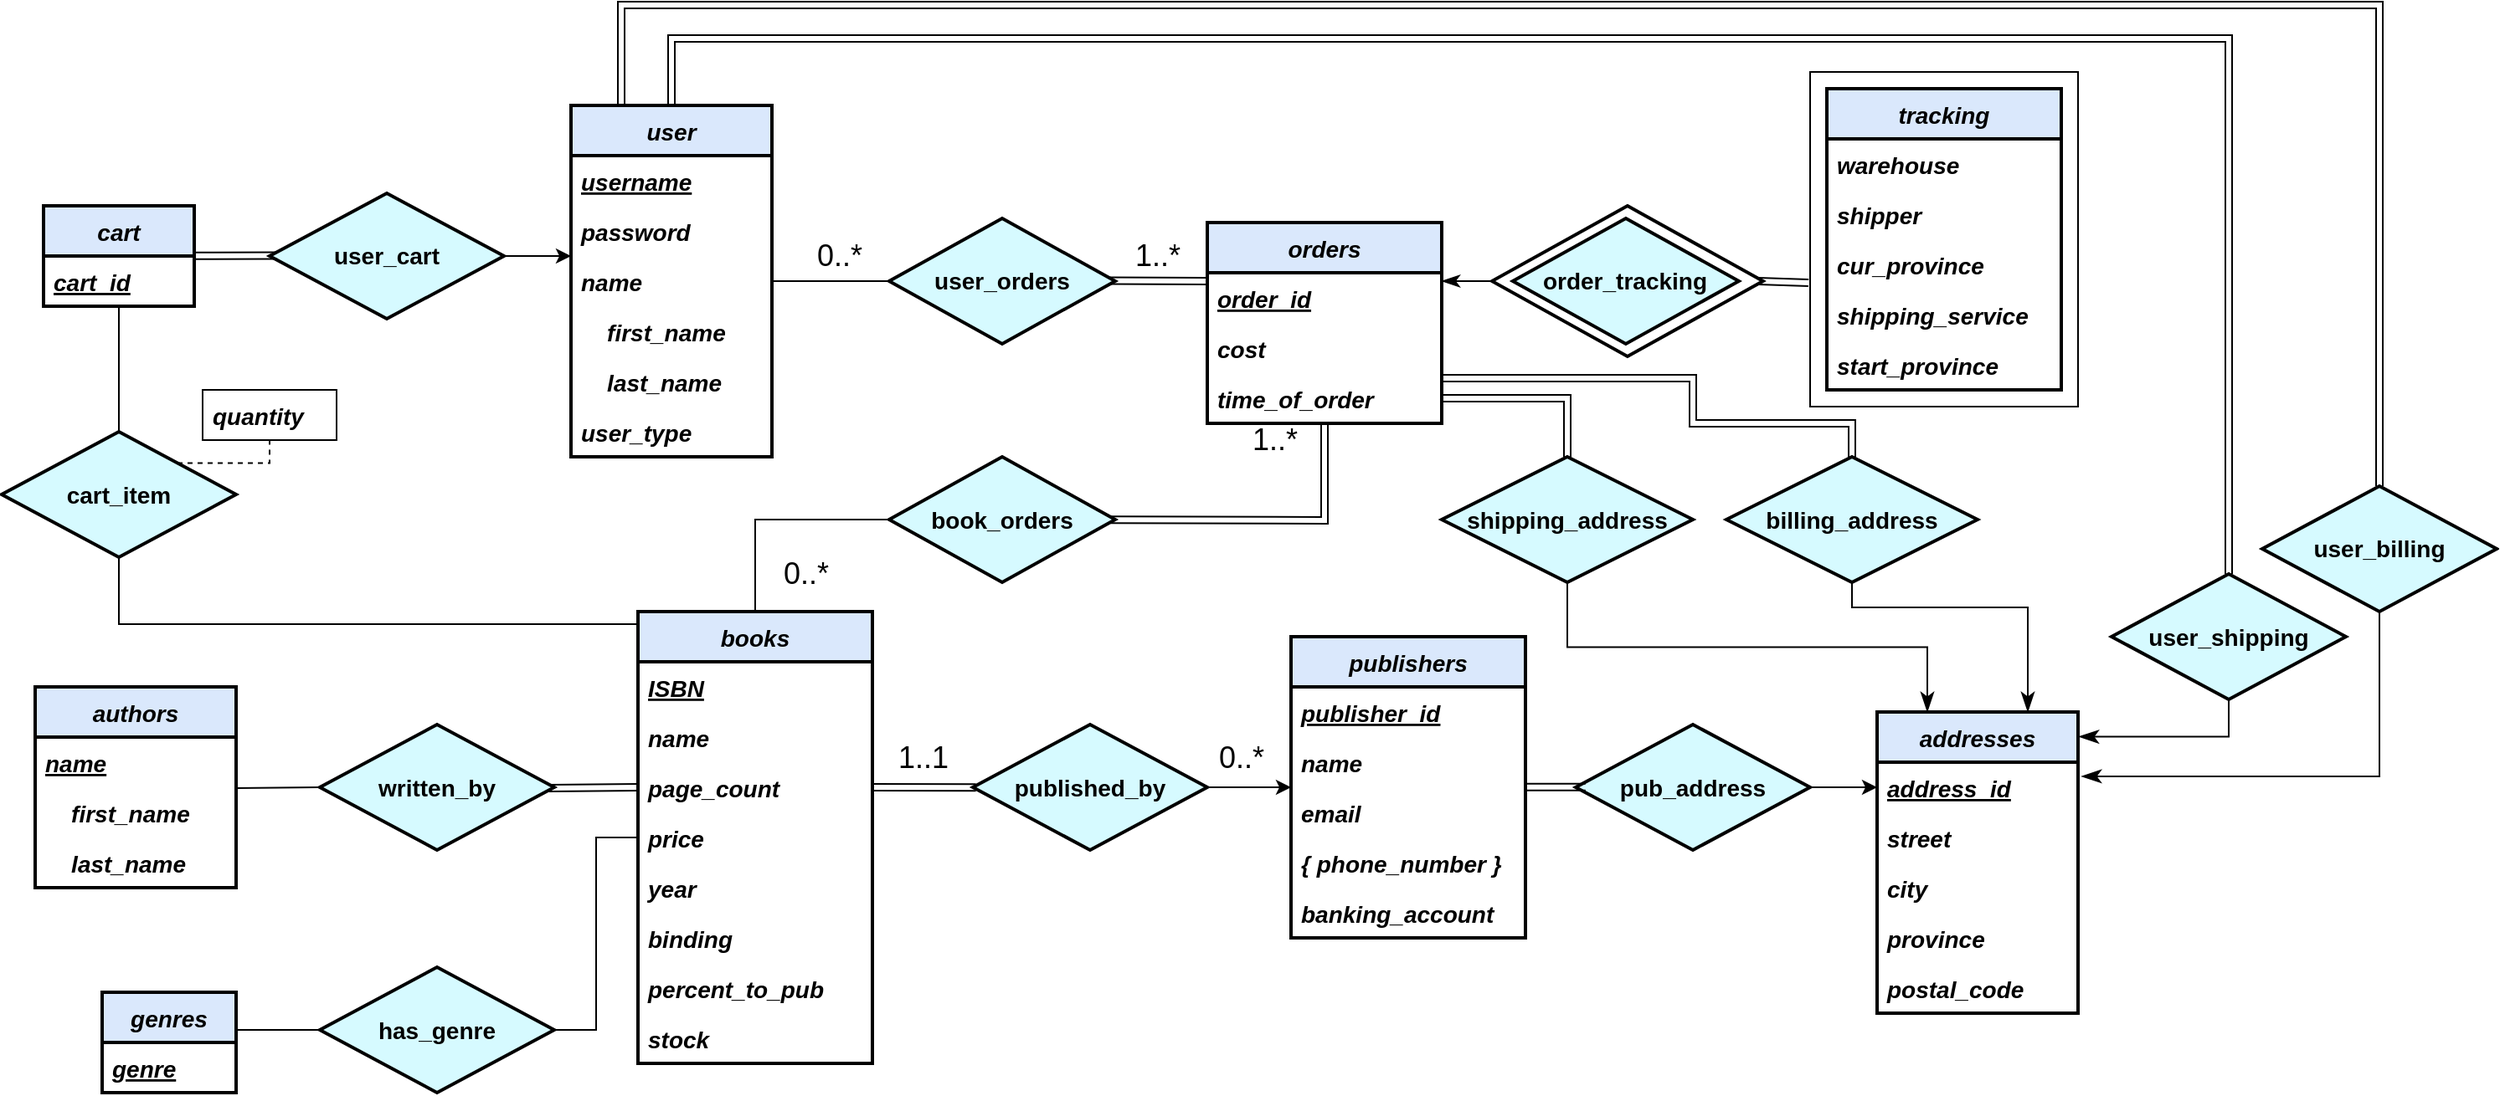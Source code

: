 <mxfile version="16.0.0" type="device"><diagram id="R2lEEEUBdFMjLlhIrx00" name="Page-1"><mxGraphModel dx="2272" dy="865" grid="1" gridSize="10" guides="1" tooltips="1" connect="1" arrows="1" fold="1" page="1" pageScale="1" pageWidth="850" pageHeight="1100" math="0" shadow="0" extFonts="Permanent Marker^https://fonts.googleapis.com/css?family=Permanent+Marker"><root><mxCell id="0"/><mxCell id="1" parent="0"/><mxCell id="wzAO1R8QqL1cjnEgyW0V-42" value="books" style="swimlane;fontStyle=3;childLayout=stackLayout;horizontal=1;startSize=30;horizontalStack=0;resizeParent=1;resizeParentMax=0;resizeLast=0;collapsible=1;marginBottom=0;fillColor=#dae8fc;strokeColor=#000000;strokeWidth=2;fontSize=14;" parent="1" vertex="1"><mxGeometry x="-340" y="422.5" width="140" height="270" as="geometry"/></mxCell><mxCell id="wzAO1R8QqL1cjnEgyW0V-43" value="ISBN" style="text;strokeColor=none;fillColor=none;align=left;verticalAlign=middle;spacingLeft=4;spacingRight=4;overflow=hidden;points=[[0,0.5],[1,0.5]];portConstraint=eastwest;rotatable=0;fontStyle=7;fontSize=14;" parent="wzAO1R8QqL1cjnEgyW0V-42" vertex="1"><mxGeometry y="30" width="140" height="30" as="geometry"/></mxCell><mxCell id="wzAO1R8QqL1cjnEgyW0V-44" value="name" style="text;strokeColor=none;fillColor=none;align=left;verticalAlign=middle;spacingLeft=4;spacingRight=4;overflow=hidden;points=[[0,0.5],[1,0.5]];portConstraint=eastwest;rotatable=0;fontStyle=3;fontSize=14;" parent="wzAO1R8QqL1cjnEgyW0V-42" vertex="1"><mxGeometry y="60" width="140" height="30" as="geometry"/></mxCell><mxCell id="wzAO1R8QqL1cjnEgyW0V-60" value="page_count" style="text;strokeColor=none;fillColor=none;align=left;verticalAlign=middle;spacingLeft=4;spacingRight=4;overflow=hidden;points=[[0,0.5],[1,0.5]];portConstraint=eastwest;rotatable=0;fontStyle=3;fontSize=14;" parent="wzAO1R8QqL1cjnEgyW0V-42" vertex="1"><mxGeometry y="90" width="140" height="30" as="geometry"/></mxCell><mxCell id="wzAO1R8QqL1cjnEgyW0V-61" value="price" style="text;strokeColor=none;fillColor=none;align=left;verticalAlign=middle;spacingLeft=4;spacingRight=4;overflow=hidden;points=[[0,0.5],[1,0.5]];portConstraint=eastwest;rotatable=0;fontStyle=3;fontSize=14;" parent="wzAO1R8QqL1cjnEgyW0V-42" vertex="1"><mxGeometry y="120" width="140" height="30" as="geometry"/></mxCell><mxCell id="CXw2gl9kjAzae5VzvJRJ-27" value="year" style="text;strokeColor=none;fillColor=none;align=left;verticalAlign=middle;spacingLeft=4;spacingRight=4;overflow=hidden;points=[[0,0.5],[1,0.5]];portConstraint=eastwest;rotatable=0;fontStyle=3;fontSize=14;" parent="wzAO1R8QqL1cjnEgyW0V-42" vertex="1"><mxGeometry y="150" width="140" height="30" as="geometry"/></mxCell><mxCell id="wzAO1R8QqL1cjnEgyW0V-59" value="binding" style="text;strokeColor=none;fillColor=none;align=left;verticalAlign=middle;spacingLeft=4;spacingRight=4;overflow=hidden;points=[[0,0.5],[1,0.5]];portConstraint=eastwest;rotatable=0;fontStyle=3;fontSize=14;" parent="wzAO1R8QqL1cjnEgyW0V-42" vertex="1"><mxGeometry y="180" width="140" height="30" as="geometry"/></mxCell><mxCell id="wzAO1R8QqL1cjnEgyW0V-69" value="percent_to_pub" style="text;strokeColor=none;fillColor=none;align=left;verticalAlign=middle;spacingLeft=4;spacingRight=4;overflow=hidden;points=[[0,0.5],[1,0.5]];portConstraint=eastwest;rotatable=0;fontStyle=3;fontSize=14;" parent="wzAO1R8QqL1cjnEgyW0V-42" vertex="1"><mxGeometry y="210" width="140" height="30" as="geometry"/></mxCell><mxCell id="w3FNg9dvTYxA5HlJcQ5U-1" value="stock" style="text;strokeColor=none;fillColor=none;align=left;verticalAlign=middle;spacingLeft=4;spacingRight=4;overflow=hidden;points=[[0,0.5],[1,0.5]];portConstraint=eastwest;rotatable=0;fontStyle=3;fontSize=14;" parent="wzAO1R8QqL1cjnEgyW0V-42" vertex="1"><mxGeometry y="240" width="140" height="30" as="geometry"/></mxCell><mxCell id="wzAO1R8QqL1cjnEgyW0V-45" value="orders" style="swimlane;fontStyle=3;childLayout=stackLayout;horizontal=1;startSize=30;horizontalStack=0;resizeParent=1;resizeParentMax=0;resizeLast=0;collapsible=1;marginBottom=0;fillColor=#dae8fc;strokeColor=#000000;strokeWidth=2;fontSize=14;" parent="1" vertex="1"><mxGeometry y="190" width="140" height="120" as="geometry"/></mxCell><mxCell id="wzAO1R8QqL1cjnEgyW0V-46" value="order_id" style="text;strokeColor=none;fillColor=none;align=left;verticalAlign=middle;spacingLeft=4;spacingRight=4;overflow=hidden;points=[[0,0.5],[1,0.5]];portConstraint=eastwest;rotatable=0;fontStyle=7;fontSize=14;" parent="wzAO1R8QqL1cjnEgyW0V-45" vertex="1"><mxGeometry y="30" width="140" height="30" as="geometry"/></mxCell><mxCell id="wzAO1R8QqL1cjnEgyW0V-121" value="cost" style="text;strokeColor=none;fillColor=none;align=left;verticalAlign=middle;spacingLeft=4;spacingRight=4;overflow=hidden;points=[[0,0.5],[1,0.5]];portConstraint=eastwest;rotatable=0;fontStyle=3;fontSize=14;" parent="wzAO1R8QqL1cjnEgyW0V-45" vertex="1"><mxGeometry y="60" width="140" height="30" as="geometry"/></mxCell><mxCell id="wzAO1R8QqL1cjnEgyW0V-66" value="time_of_order" style="text;strokeColor=none;fillColor=none;align=left;verticalAlign=middle;spacingLeft=4;spacingRight=4;overflow=hidden;points=[[0,0.5],[1,0.5]];portConstraint=eastwest;rotatable=0;fontStyle=3;fontSize=14;" parent="wzAO1R8QqL1cjnEgyW0V-45" vertex="1"><mxGeometry y="90" width="140" height="30" as="geometry"/></mxCell><mxCell id="wzAO1R8QqL1cjnEgyW0V-53" value="publishers" style="swimlane;fontStyle=3;childLayout=stackLayout;horizontal=1;startSize=30;horizontalStack=0;resizeParent=1;resizeParentMax=0;resizeLast=0;collapsible=1;marginBottom=0;fillColor=#dae8fc;strokeColor=#000000;strokeWidth=2;fontSize=14;" parent="1" vertex="1"><mxGeometry x="50" y="437.5" width="140" height="180" as="geometry"/></mxCell><mxCell id="wzAO1R8QqL1cjnEgyW0V-54" value="publisher_id" style="text;strokeColor=none;fillColor=none;align=left;verticalAlign=middle;spacingLeft=4;spacingRight=4;overflow=hidden;points=[[0,0.5],[1,0.5]];portConstraint=eastwest;rotatable=0;fontStyle=7;fontSize=14;" parent="wzAO1R8QqL1cjnEgyW0V-53" vertex="1"><mxGeometry y="30" width="140" height="30" as="geometry"/></mxCell><mxCell id="wzAO1R8QqL1cjnEgyW0V-55" value="name" style="text;strokeColor=none;fillColor=none;align=left;verticalAlign=middle;spacingLeft=4;spacingRight=4;overflow=hidden;points=[[0,0.5],[1,0.5]];portConstraint=eastwest;rotatable=0;fontStyle=3;fontSize=14;" parent="wzAO1R8QqL1cjnEgyW0V-53" vertex="1"><mxGeometry y="60" width="140" height="30" as="geometry"/></mxCell><mxCell id="wzAO1R8QqL1cjnEgyW0V-56" value="email" style="text;strokeColor=none;fillColor=none;align=left;verticalAlign=middle;spacingLeft=4;spacingRight=4;overflow=hidden;points=[[0,0.5],[1,0.5]];portConstraint=eastwest;rotatable=0;fontStyle=3;fontSize=14;" parent="wzAO1R8QqL1cjnEgyW0V-53" vertex="1"><mxGeometry y="90" width="140" height="30" as="geometry"/></mxCell><mxCell id="wzAO1R8QqL1cjnEgyW0V-57" value="{ phone_number }" style="text;strokeColor=none;fillColor=none;align=left;verticalAlign=middle;spacingLeft=4;spacingRight=4;overflow=hidden;points=[[0,0.5],[1,0.5]];portConstraint=eastwest;rotatable=0;fontStyle=3;fontSize=14;" parent="wzAO1R8QqL1cjnEgyW0V-53" vertex="1"><mxGeometry y="120" width="140" height="30" as="geometry"/></mxCell><mxCell id="wzAO1R8QqL1cjnEgyW0V-68" value="banking_account" style="text;strokeColor=none;fillColor=none;align=left;verticalAlign=middle;spacingLeft=4;spacingRight=4;overflow=hidden;points=[[0,0.5],[1,0.5]];portConstraint=eastwest;rotatable=0;fontStyle=3;fontSize=14;" parent="wzAO1R8QqL1cjnEgyW0V-53" vertex="1"><mxGeometry y="150" width="140" height="30" as="geometry"/></mxCell><mxCell id="wzAO1R8QqL1cjnEgyW0V-97" style="edgeStyle=orthogonalEdgeStyle;rounded=0;orthogonalLoop=1;jettySize=auto;html=1;exitX=1;exitY=0.5;exitDx=0;exitDy=0;entryX=0;entryY=0.5;entryDx=0;entryDy=0;endArrow=classic;endFill=1;" parent="1" source="wzAO1R8QqL1cjnEgyW0V-92" target="wzAO1R8QqL1cjnEgyW0V-53" edge="1"><mxGeometry relative="1" as="geometry"/></mxCell><mxCell id="wzAO1R8QqL1cjnEgyW0V-92" value="&lt;b&gt;published_by&lt;/b&gt;" style="shape=rhombus;perimeter=rhombusPerimeter;whiteSpace=wrap;html=1;align=center;fontSize=14;strokeColor=#000000;strokeWidth=2;fillColor=#D6FAFF;" parent="1" vertex="1"><mxGeometry x="-140" y="490" width="140" height="75" as="geometry"/></mxCell><mxCell id="wzAO1R8QqL1cjnEgyW0V-98" value="" style="shape=link;html=1;rounded=0;fontSize=14;endArrow=none;endFill=0;exitX=1;exitY=0.5;exitDx=0;exitDy=0;entryX=0.013;entryY=0.502;entryDx=0;entryDy=0;entryPerimeter=0;" parent="1" target="wzAO1R8QqL1cjnEgyW0V-92" edge="1"><mxGeometry relative="1" as="geometry"><mxPoint x="-200" y="527.5" as="sourcePoint"/><mxPoint x="-40" y="459.19" as="targetPoint"/></mxGeometry></mxCell><mxCell id="wzAO1R8QqL1cjnEgyW0V-99" value="" style="resizable=0;html=1;align=right;verticalAlign=bottom;fontSize=14;strokeColor=#000000;strokeWidth=2;fillColor=#D6FAFF;" parent="wzAO1R8QqL1cjnEgyW0V-98" connectable="0" vertex="1"><mxGeometry x="1" relative="1" as="geometry"/></mxCell><mxCell id="wzAO1R8QqL1cjnEgyW0V-100" value="&lt;font style=&quot;font-size: 18px&quot;&gt;0..*&lt;/font&gt;" style="text;html=1;resizable=0;autosize=1;align=center;verticalAlign=middle;points=[];fillColor=none;strokeColor=none;rounded=0;fontSize=14;" parent="1" vertex="1"><mxGeometry y="500" width="40" height="20" as="geometry"/></mxCell><mxCell id="wzAO1R8QqL1cjnEgyW0V-101" value="&lt;font style=&quot;font-size: 18px&quot;&gt;1..1&lt;/font&gt;" style="text;html=1;resizable=0;autosize=1;align=center;verticalAlign=middle;points=[];fillColor=none;strokeColor=none;rounded=0;fontSize=14;" parent="1" vertex="1"><mxGeometry x="-195" y="500" width="50" height="20" as="geometry"/></mxCell><mxCell id="wzAO1R8QqL1cjnEgyW0V-102" value="&lt;b&gt;book_orders&lt;/b&gt;" style="shape=rhombus;perimeter=rhombusPerimeter;whiteSpace=wrap;html=1;align=center;fontSize=14;strokeColor=#000000;strokeWidth=2;fillColor=#D6FAFF;" parent="1" vertex="1"><mxGeometry x="-190" y="330" width="135" height="75" as="geometry"/></mxCell><mxCell id="wzAO1R8QqL1cjnEgyW0V-104" value="&lt;b&gt;user_orders&lt;/b&gt;" style="shape=rhombus;perimeter=rhombusPerimeter;whiteSpace=wrap;html=1;align=center;fontSize=14;strokeColor=#000000;strokeWidth=2;fillColor=#D6FAFF;" parent="1" vertex="1"><mxGeometry x="-190" y="187.5" width="135" height="75" as="geometry"/></mxCell><mxCell id="wzAO1R8QqL1cjnEgyW0V-108" style="edgeStyle=orthogonalEdgeStyle;rounded=0;orthogonalLoop=1;jettySize=auto;html=1;exitX=0.5;exitY=0;exitDx=0;exitDy=0;entryX=0;entryY=0.5;entryDx=0;entryDy=0;endArrow=none;endFill=0;" parent="1" source="wzAO1R8QqL1cjnEgyW0V-42" target="wzAO1R8QqL1cjnEgyW0V-102" edge="1"><mxGeometry relative="1" as="geometry"><mxPoint x="10" y="577.5" as="sourcePoint"/><mxPoint x="55" y="577.5" as="targetPoint"/></mxGeometry></mxCell><mxCell id="wzAO1R8QqL1cjnEgyW0V-109" value="" style="shape=link;html=1;rounded=0;fontSize=14;endArrow=none;endFill=0;entryX=0.5;entryY=1;entryDx=0;entryDy=0;exitX=0.98;exitY=0.502;exitDx=0;exitDy=0;exitPerimeter=0;" parent="1" source="wzAO1R8QqL1cjnEgyW0V-102" target="wzAO1R8QqL1cjnEgyW0V-45" edge="1"><mxGeometry relative="1" as="geometry"><mxPoint x="-190" y="577.5" as="sourcePoint"/><mxPoint x="140" y="310" as="targetPoint"/><Array as="points"><mxPoint x="70" y="368"/></Array></mxGeometry></mxCell><mxCell id="wzAO1R8QqL1cjnEgyW0V-110" value="" style="resizable=0;html=1;align=right;verticalAlign=bottom;fontSize=14;strokeColor=#000000;strokeWidth=2;fillColor=#D6FAFF;" parent="wzAO1R8QqL1cjnEgyW0V-109" connectable="0" vertex="1"><mxGeometry x="1" relative="1" as="geometry"/></mxCell><mxCell id="wzAO1R8QqL1cjnEgyW0V-111" value="&lt;font style=&quot;font-size: 18px&quot;&gt;0..*&lt;/font&gt;" style="text;html=1;resizable=0;autosize=1;align=center;verticalAlign=middle;points=[];fillColor=none;strokeColor=none;rounded=0;fontSize=14;" parent="1" vertex="1"><mxGeometry x="-260" y="390" width="40" height="20" as="geometry"/></mxCell><mxCell id="wzAO1R8QqL1cjnEgyW0V-112" value="&lt;font style=&quot;font-size: 18px&quot;&gt;1..*&lt;/font&gt;" style="text;html=1;resizable=0;autosize=1;align=center;verticalAlign=middle;points=[];fillColor=none;strokeColor=none;rounded=0;fontSize=14;" parent="1" vertex="1"><mxGeometry x="20" y="310" width="40" height="20" as="geometry"/></mxCell><mxCell id="wzAO1R8QqL1cjnEgyW0V-113" value="" style="shape=link;html=1;rounded=0;fontSize=14;endArrow=none;endFill=0;entryX=0;entryY=0.5;entryDx=0;entryDy=0;exitX=0.975;exitY=0.497;exitDx=0;exitDy=0;exitPerimeter=0;" parent="1" source="wzAO1R8QqL1cjnEgyW0V-104" edge="1"><mxGeometry relative="1" as="geometry"><mxPoint x="-47.7" y="377.65" as="sourcePoint"/><mxPoint y="225.0" as="targetPoint"/><Array as="points"/></mxGeometry></mxCell><mxCell id="wzAO1R8QqL1cjnEgyW0V-114" value="" style="resizable=0;html=1;align=right;verticalAlign=bottom;fontSize=14;strokeColor=#000000;strokeWidth=2;fillColor=#D6FAFF;" parent="wzAO1R8QqL1cjnEgyW0V-113" connectable="0" vertex="1"><mxGeometry x="1" relative="1" as="geometry"/></mxCell><mxCell id="wzAO1R8QqL1cjnEgyW0V-115" style="edgeStyle=orthogonalEdgeStyle;rounded=0;orthogonalLoop=1;jettySize=auto;html=1;exitX=1;exitY=0.5;exitDx=0;exitDy=0;endArrow=none;endFill=0;entryX=0;entryY=0.5;entryDx=0;entryDy=0;" parent="1" source="wzAO1R8QqL1cjnEgyW0V-88" target="wzAO1R8QqL1cjnEgyW0V-104" edge="1"><mxGeometry relative="1" as="geometry"><mxPoint x="-300" y="224.71" as="sourcePoint"/><mxPoint x="-220" y="224.71" as="targetPoint"/><Array as="points"/></mxGeometry></mxCell><mxCell id="wzAO1R8QqL1cjnEgyW0V-73" value="user" style="swimlane;fontStyle=3;childLayout=stackLayout;horizontal=1;startSize=30;horizontalStack=0;resizeParent=1;resizeParentMax=0;resizeLast=0;collapsible=1;marginBottom=0;fillColor=#dae8fc;strokeColor=#000000;strokeWidth=2;fontSize=14;" parent="1" vertex="1"><mxGeometry x="-380" y="120" width="120" height="210" as="geometry"/></mxCell><mxCell id="wzAO1R8QqL1cjnEgyW0V-74" value="username" style="text;strokeColor=none;fillColor=none;align=left;verticalAlign=middle;spacingLeft=4;spacingRight=4;overflow=hidden;points=[[0,0.5],[1,0.5]];portConstraint=eastwest;rotatable=0;fontStyle=7;fontSize=14;" parent="wzAO1R8QqL1cjnEgyW0V-73" vertex="1"><mxGeometry y="30" width="120" height="30" as="geometry"/></mxCell><mxCell id="wzAO1R8QqL1cjnEgyW0V-75" value="password" style="text;strokeColor=none;fillColor=none;align=left;verticalAlign=middle;spacingLeft=4;spacingRight=4;overflow=hidden;points=[[0,0.5],[1,0.5]];portConstraint=eastwest;rotatable=0;fontStyle=3;fontSize=14;" parent="wzAO1R8QqL1cjnEgyW0V-73" vertex="1"><mxGeometry y="60" width="120" height="30" as="geometry"/></mxCell><mxCell id="wzAO1R8QqL1cjnEgyW0V-88" value="name" style="text;strokeColor=none;fillColor=none;align=left;verticalAlign=middle;spacingLeft=4;spacingRight=4;overflow=hidden;points=[[0,0.5],[1,0.5]];portConstraint=eastwest;rotatable=0;fontStyle=3;fontSize=14;" parent="wzAO1R8QqL1cjnEgyW0V-73" vertex="1"><mxGeometry y="90" width="120" height="30" as="geometry"/></mxCell><mxCell id="CXw2gl9kjAzae5VzvJRJ-16" value="    first_name" style="text;strokeColor=none;fillColor=none;align=left;verticalAlign=middle;spacingLeft=4;spacingRight=4;overflow=hidden;points=[[0,0.5],[1,0.5]];portConstraint=eastwest;rotatable=0;fontStyle=3;fontSize=14;" parent="wzAO1R8QqL1cjnEgyW0V-73" vertex="1"><mxGeometry y="120" width="120" height="30" as="geometry"/></mxCell><mxCell id="CXw2gl9kjAzae5VzvJRJ-17" value="    last_name" style="text;strokeColor=none;fillColor=none;align=left;verticalAlign=middle;spacingLeft=4;spacingRight=4;overflow=hidden;points=[[0,0.5],[1,0.5]];portConstraint=eastwest;rotatable=0;fontStyle=3;fontSize=14;" parent="wzAO1R8QqL1cjnEgyW0V-73" vertex="1"><mxGeometry y="150" width="120" height="30" as="geometry"/></mxCell><mxCell id="wzAO1R8QqL1cjnEgyW0V-76" value="user_type" style="text;strokeColor=none;fillColor=none;align=left;verticalAlign=middle;spacingLeft=4;spacingRight=4;overflow=hidden;points=[[0,0.5],[1,0.5]];portConstraint=eastwest;rotatable=0;fontStyle=3;fontSize=14;" parent="wzAO1R8QqL1cjnEgyW0V-73" vertex="1"><mxGeometry y="180" width="120" height="30" as="geometry"/></mxCell><mxCell id="wzAO1R8QqL1cjnEgyW0V-116" value="&lt;font style=&quot;font-size: 18px&quot;&gt;0..*&lt;/font&gt;" style="text;html=1;resizable=0;autosize=1;align=center;verticalAlign=middle;points=[];fillColor=none;strokeColor=none;rounded=0;fontSize=14;" parent="1" vertex="1"><mxGeometry x="-240" y="200" width="40" height="20" as="geometry"/></mxCell><mxCell id="wzAO1R8QqL1cjnEgyW0V-117" value="&lt;font style=&quot;font-size: 18px&quot;&gt;1..*&lt;/font&gt;" style="text;html=1;resizable=0;autosize=1;align=center;verticalAlign=middle;points=[];fillColor=none;strokeColor=none;rounded=0;fontSize=14;" parent="1" vertex="1"><mxGeometry x="-50" y="200" width="40" height="20" as="geometry"/></mxCell><mxCell id="wzAO1R8QqL1cjnEgyW0V-124" style="edgeStyle=none;rounded=0;orthogonalLoop=1;jettySize=auto;html=1;fontSize=14;endArrow=classicThin;endFill=1;entryX=1;entryY=0.5;entryDx=0;entryDy=0;endSize=8;exitX=0;exitY=0.5;exitDx=0;exitDy=0;" parent="1" source="wzAO1R8QqL1cjnEgyW0V-127" edge="1"><mxGeometry relative="1" as="geometry"><mxPoint x="190" y="225" as="sourcePoint"/><mxPoint x="140" y="225.0" as="targetPoint"/><Array as="points"/></mxGeometry></mxCell><mxCell id="wzAO1R8QqL1cjnEgyW0V-128" value="" style="group" parent="1" vertex="1" connectable="0"><mxGeometry x="170" y="180.03" width="161.88" height="89.93" as="geometry"/></mxCell><mxCell id="wzAO1R8QqL1cjnEgyW0V-127" value="" style="shape=rhombus;perimeter=rhombusPerimeter;whiteSpace=wrap;html=1;align=center;fontSize=14;strokeColor=#000000;strokeWidth=2;fillColor=none;" parent="wzAO1R8QqL1cjnEgyW0V-128" vertex="1"><mxGeometry width="161.88" height="89.93" as="geometry"/></mxCell><mxCell id="wzAO1R8QqL1cjnEgyW0V-126" value="&lt;b&gt;order_tracking&lt;/b&gt;" style="shape=rhombus;perimeter=rhombusPerimeter;whiteSpace=wrap;html=1;align=center;fontSize=14;strokeColor=#000000;strokeWidth=2;fillColor=#D6FAFF;" parent="wzAO1R8QqL1cjnEgyW0V-128" vertex="1"><mxGeometry x="12.44" y="7.43" width="135" height="75" as="geometry"/></mxCell><mxCell id="wzAO1R8QqL1cjnEgyW0V-129" value="" style="shape=link;html=1;rounded=0;fontSize=14;endArrow=none;endFill=0;exitX=-0.006;exitY=0.63;exitDx=0;exitDy=0;exitPerimeter=0;entryX=0.983;entryY=0.5;entryDx=0;entryDy=0;entryPerimeter=0;" parent="1" source="wzAO1R8QqL1cjnEgyW0V-122" target="wzAO1R8QqL1cjnEgyW0V-127" edge="1"><mxGeometry relative="1" as="geometry"><mxPoint x="170.42" y="310.0" as="sourcePoint"/><mxPoint x="360.0" y="224.965" as="targetPoint"/><Array as="points"/></mxGeometry></mxCell><mxCell id="wzAO1R8QqL1cjnEgyW0V-130" value="" style="resizable=0;html=1;align=right;verticalAlign=bottom;fontSize=14;strokeColor=#000000;strokeWidth=2;fillColor=#D6FAFF;" parent="wzAO1R8QqL1cjnEgyW0V-129" connectable="0" vertex="1"><mxGeometry x="1" relative="1" as="geometry"/></mxCell><mxCell id="CXw2gl9kjAzae5VzvJRJ-1" value="&lt;b&gt;written_by&lt;/b&gt;" style="shape=rhombus;perimeter=rhombusPerimeter;whiteSpace=wrap;html=1;align=center;fontSize=14;strokeColor=#000000;strokeWidth=2;fillColor=#D6FAFF;" parent="1" vertex="1"><mxGeometry x="-530" y="490" width="140" height="75" as="geometry"/></mxCell><mxCell id="CXw2gl9kjAzae5VzvJRJ-2" value="authors" style="swimlane;fontStyle=3;childLayout=stackLayout;horizontal=1;startSize=30;horizontalStack=0;resizeParent=1;resizeParentMax=0;resizeLast=0;collapsible=1;marginBottom=0;fillColor=#dae8fc;strokeColor=#000000;strokeWidth=2;fontSize=14;" parent="1" vertex="1"><mxGeometry x="-700" y="467.5" width="120" height="120" as="geometry"/></mxCell><mxCell id="CXw2gl9kjAzae5VzvJRJ-3" value="name" style="text;strokeColor=none;fillColor=none;align=left;verticalAlign=middle;spacingLeft=4;spacingRight=4;overflow=hidden;points=[[0,0.5],[1,0.5]];portConstraint=eastwest;rotatable=0;fontStyle=7;fontSize=14;" parent="CXw2gl9kjAzae5VzvJRJ-2" vertex="1"><mxGeometry y="30" width="120" height="30" as="geometry"/></mxCell><mxCell id="CXw2gl9kjAzae5VzvJRJ-4" value="    first_name" style="text;strokeColor=none;fillColor=none;align=left;verticalAlign=middle;spacingLeft=4;spacingRight=4;overflow=hidden;points=[[0,0.5],[1,0.5]];portConstraint=eastwest;rotatable=0;fontStyle=3;fontSize=14;" parent="CXw2gl9kjAzae5VzvJRJ-2" vertex="1"><mxGeometry y="60" width="120" height="30" as="geometry"/></mxCell><mxCell id="CXw2gl9kjAzae5VzvJRJ-5" value="    last_name" style="text;strokeColor=none;fillColor=none;align=left;verticalAlign=middle;spacingLeft=4;spacingRight=4;overflow=hidden;points=[[0,0.5],[1,0.5]];portConstraint=eastwest;rotatable=0;fontStyle=3;fontSize=14;" parent="CXw2gl9kjAzae5VzvJRJ-2" vertex="1"><mxGeometry y="90" width="120" height="30" as="geometry"/></mxCell><mxCell id="CXw2gl9kjAzae5VzvJRJ-12" value="" style="shape=link;html=1;rounded=0;fontSize=14;endArrow=none;endFill=0;entryX=0;entryY=0.5;entryDx=0;entryDy=0;exitX=0.977;exitY=0.506;exitDx=0;exitDy=0;exitPerimeter=0;" parent="1" source="CXw2gl9kjAzae5VzvJRJ-1" edge="1"><mxGeometry relative="1" as="geometry"><mxPoint x="-190" y="537.5" as="sourcePoint"/><mxPoint x="-340" y="527.5" as="targetPoint"/></mxGeometry></mxCell><mxCell id="CXw2gl9kjAzae5VzvJRJ-13" value="" style="resizable=0;html=1;align=right;verticalAlign=bottom;fontSize=14;strokeColor=#000000;strokeWidth=2;fillColor=#D6FAFF;" parent="CXw2gl9kjAzae5VzvJRJ-12" connectable="0" vertex="1"><mxGeometry x="1" relative="1" as="geometry"/></mxCell><mxCell id="CXw2gl9kjAzae5VzvJRJ-14" style="edgeStyle=orthogonalEdgeStyle;rounded=0;orthogonalLoop=1;jettySize=auto;html=1;endArrow=none;endFill=0;entryX=0;entryY=0.5;entryDx=0;entryDy=0;" parent="1" target="CXw2gl9kjAzae5VzvJRJ-1" edge="1"><mxGeometry relative="1" as="geometry"><mxPoint x="-580" y="528" as="sourcePoint"/><mxPoint x="-500" y="513" as="targetPoint"/><Array as="points"><mxPoint x="-580" y="528"/></Array></mxGeometry></mxCell><mxCell id="CXw2gl9kjAzae5VzvJRJ-26" style="edgeStyle=orthogonalEdgeStyle;rounded=0;orthogonalLoop=1;jettySize=auto;html=1;exitX=1;exitY=0.5;exitDx=0;exitDy=0;endArrow=none;endFill=0;" parent="1" source="CXw2gl9kjAzae5VzvJRJ-19" target="wzAO1R8QqL1cjnEgyW0V-42" edge="1"><mxGeometry relative="1" as="geometry"/></mxCell><mxCell id="CXw2gl9kjAzae5VzvJRJ-19" value="&lt;b&gt;has_genre&lt;/b&gt;" style="shape=rhombus;perimeter=rhombusPerimeter;whiteSpace=wrap;html=1;align=center;fontSize=14;strokeColor=#000000;strokeWidth=2;fillColor=#D6FAFF;" parent="1" vertex="1"><mxGeometry x="-530" y="635" width="140" height="75" as="geometry"/></mxCell><mxCell id="CXw2gl9kjAzae5VzvJRJ-20" value="genres" style="swimlane;fontStyle=3;childLayout=stackLayout;horizontal=1;startSize=30;horizontalStack=0;resizeParent=1;resizeParentMax=0;resizeLast=0;collapsible=1;marginBottom=0;fillColor=#dae8fc;strokeColor=#000000;strokeWidth=2;fontSize=14;" parent="1" vertex="1"><mxGeometry x="-660" y="650" width="80" height="60" as="geometry"/></mxCell><mxCell id="CXw2gl9kjAzae5VzvJRJ-21" value="genre" style="text;strokeColor=none;fillColor=none;align=left;verticalAlign=middle;spacingLeft=4;spacingRight=4;overflow=hidden;points=[[0,0.5],[1,0.5]];portConstraint=eastwest;rotatable=0;fontStyle=7;fontSize=14;" parent="CXw2gl9kjAzae5VzvJRJ-20" vertex="1"><mxGeometry y="30" width="80" height="30" as="geometry"/></mxCell><mxCell id="CXw2gl9kjAzae5VzvJRJ-24" style="edgeStyle=orthogonalEdgeStyle;rounded=0;orthogonalLoop=1;jettySize=auto;html=1;endArrow=none;endFill=0;entryX=0;entryY=0.5;entryDx=0;entryDy=0;exitX=1.004;exitY=0.417;exitDx=0;exitDy=0;exitPerimeter=0;" parent="1" source="CXw2gl9kjAzae5VzvJRJ-20" target="CXw2gl9kjAzae5VzvJRJ-19" edge="1"><mxGeometry relative="1" as="geometry"><mxPoint x="-570" y="538" as="sourcePoint"/><mxPoint x="-520" y="537.5" as="targetPoint"/><Array as="points"><mxPoint x="-579" y="673"/></Array></mxGeometry></mxCell><mxCell id="CXw2gl9kjAzae5VzvJRJ-28" value="addresses" style="swimlane;fontStyle=3;childLayout=stackLayout;horizontal=1;startSize=30;horizontalStack=0;resizeParent=1;resizeParentMax=0;resizeLast=0;collapsible=1;marginBottom=0;fillColor=#dae8fc;strokeColor=#000000;strokeWidth=2;fontSize=14;" parent="1" vertex="1"><mxGeometry x="400" y="482.5" width="120" height="180" as="geometry"/></mxCell><mxCell id="CXw2gl9kjAzae5VzvJRJ-29" value="address_id" style="text;strokeColor=none;fillColor=none;align=left;verticalAlign=middle;spacingLeft=4;spacingRight=4;overflow=hidden;points=[[0,0.5],[1,0.5]];portConstraint=eastwest;rotatable=0;fontStyle=7;fontSize=14;" parent="CXw2gl9kjAzae5VzvJRJ-28" vertex="1"><mxGeometry y="30" width="120" height="30" as="geometry"/></mxCell><mxCell id="CXw2gl9kjAzae5VzvJRJ-30" value="street" style="text;strokeColor=none;fillColor=none;align=left;verticalAlign=middle;spacingLeft=4;spacingRight=4;overflow=hidden;points=[[0,0.5],[1,0.5]];portConstraint=eastwest;rotatable=0;fontStyle=3;fontSize=14;" parent="CXw2gl9kjAzae5VzvJRJ-28" vertex="1"><mxGeometry y="60" width="120" height="30" as="geometry"/></mxCell><mxCell id="CXw2gl9kjAzae5VzvJRJ-31" value="city" style="text;strokeColor=none;fillColor=none;align=left;verticalAlign=middle;spacingLeft=4;spacingRight=4;overflow=hidden;points=[[0,0.5],[1,0.5]];portConstraint=eastwest;rotatable=0;fontStyle=3;fontSize=14;" parent="CXw2gl9kjAzae5VzvJRJ-28" vertex="1"><mxGeometry y="90" width="120" height="30" as="geometry"/></mxCell><mxCell id="CXw2gl9kjAzae5VzvJRJ-32" value="province" style="text;strokeColor=none;fillColor=none;align=left;verticalAlign=middle;spacingLeft=4;spacingRight=4;overflow=hidden;points=[[0,0.5],[1,0.5]];portConstraint=eastwest;rotatable=0;fontStyle=3;fontSize=14;" parent="CXw2gl9kjAzae5VzvJRJ-28" vertex="1"><mxGeometry y="120" width="120" height="30" as="geometry"/></mxCell><mxCell id="CXw2gl9kjAzae5VzvJRJ-33" value="postal_code" style="text;strokeColor=none;fillColor=none;align=left;verticalAlign=middle;spacingLeft=4;spacingRight=4;overflow=hidden;points=[[0,0.5],[1,0.5]];portConstraint=eastwest;rotatable=0;fontStyle=3;fontSize=14;" parent="CXw2gl9kjAzae5VzvJRJ-28" vertex="1"><mxGeometry y="150" width="120" height="30" as="geometry"/></mxCell><mxCell id="CXw2gl9kjAzae5VzvJRJ-36" style="edgeStyle=orthogonalEdgeStyle;rounded=0;orthogonalLoop=1;jettySize=auto;html=1;exitX=1;exitY=0.5;exitDx=0;exitDy=0;entryX=0;entryY=0.5;entryDx=0;entryDy=0;endArrow=classic;endFill=1;" parent="1" source="CXw2gl9kjAzae5VzvJRJ-35" target="CXw2gl9kjAzae5VzvJRJ-29" edge="1"><mxGeometry relative="1" as="geometry"/></mxCell><mxCell id="CXw2gl9kjAzae5VzvJRJ-35" value="&lt;b&gt;pub_address&lt;/b&gt;" style="shape=rhombus;perimeter=rhombusPerimeter;whiteSpace=wrap;html=1;align=center;fontSize=14;strokeColor=#000000;strokeWidth=2;fillColor=#D6FAFF;" parent="1" vertex="1"><mxGeometry x="220" y="490" width="140" height="75" as="geometry"/></mxCell><mxCell id="CXw2gl9kjAzae5VzvJRJ-37" value="" style="shape=link;html=1;rounded=0;fontSize=14;endArrow=none;endFill=0;entryX=0.042;entryY=0.498;entryDx=0;entryDy=0;entryPerimeter=0;" parent="1" source="wzAO1R8QqL1cjnEgyW0V-53" target="CXw2gl9kjAzae5VzvJRJ-35" edge="1"><mxGeometry relative="1" as="geometry"><mxPoint x="-190" y="537.5" as="sourcePoint"/><mxPoint x="-128.18" y="537.65" as="targetPoint"/></mxGeometry></mxCell><mxCell id="CXw2gl9kjAzae5VzvJRJ-38" value="" style="resizable=0;html=1;align=right;verticalAlign=bottom;fontSize=14;strokeColor=#000000;strokeWidth=2;fillColor=#D6FAFF;" parent="CXw2gl9kjAzae5VzvJRJ-37" connectable="0" vertex="1"><mxGeometry x="1" relative="1" as="geometry"/></mxCell><mxCell id="CXw2gl9kjAzae5VzvJRJ-44" style="edgeStyle=orthogonalEdgeStyle;rounded=0;orthogonalLoop=1;jettySize=auto;html=1;exitX=0.5;exitY=1;exitDx=0;exitDy=0;entryX=0.25;entryY=0;entryDx=0;entryDy=0;endArrow=classicThin;endFill=1;endSize=9;" parent="1" source="CXw2gl9kjAzae5VzvJRJ-39" target="CXw2gl9kjAzae5VzvJRJ-28" edge="1"><mxGeometry relative="1" as="geometry"/></mxCell><mxCell id="CXw2gl9kjAzae5VzvJRJ-39" value="&lt;b&gt;shipping_address&lt;/b&gt;" style="shape=rhombus;perimeter=rhombusPerimeter;whiteSpace=wrap;html=1;align=center;fontSize=14;strokeColor=#000000;strokeWidth=2;fillColor=#D6FAFF;" parent="1" vertex="1"><mxGeometry x="140" y="330" width="150" height="75" as="geometry"/></mxCell><mxCell id="CXw2gl9kjAzae5VzvJRJ-41" value="" style="shape=link;html=1;rounded=0;fontSize=14;endArrow=none;endFill=0;exitX=1;exitY=0.5;exitDx=0;exitDy=0;entryX=0.5;entryY=0;entryDx=0;entryDy=0;" parent="1" source="wzAO1R8QqL1cjnEgyW0V-66" target="CXw2gl9kjAzae5VzvJRJ-39" edge="1"><mxGeometry relative="1" as="geometry"><mxPoint x="92.3" y="77.65" as="sourcePoint"/><mxPoint x="260" y="370" as="targetPoint"/><Array as="points"><mxPoint x="215" y="295"/></Array></mxGeometry></mxCell><mxCell id="CXw2gl9kjAzae5VzvJRJ-42" value="" style="resizable=0;html=1;align=right;verticalAlign=bottom;fontSize=14;strokeColor=#000000;strokeWidth=2;fillColor=#D6FAFF;" parent="CXw2gl9kjAzae5VzvJRJ-41" connectable="0" vertex="1"><mxGeometry x="1" relative="1" as="geometry"/></mxCell><mxCell id="CXw2gl9kjAzae5VzvJRJ-48" style="edgeStyle=orthogonalEdgeStyle;rounded=0;orthogonalLoop=1;jettySize=auto;html=1;exitX=0.5;exitY=1;exitDx=0;exitDy=0;entryX=1.004;entryY=0.082;entryDx=0;entryDy=0;entryPerimeter=0;endArrow=classicThin;endFill=1;endSize=9;" parent="1" source="CXw2gl9kjAzae5VzvJRJ-46" target="CXw2gl9kjAzae5VzvJRJ-28" edge="1"><mxGeometry relative="1" as="geometry"/></mxCell><mxCell id="CXw2gl9kjAzae5VzvJRJ-46" value="&lt;b&gt;user_shipping&lt;/b&gt;" style="shape=rhombus;perimeter=rhombusPerimeter;whiteSpace=wrap;html=1;align=center;fontSize=14;strokeColor=#000000;strokeWidth=2;fillColor=#D6FAFF;" parent="1" vertex="1"><mxGeometry x="540" y="400" width="140" height="75" as="geometry"/></mxCell><mxCell id="CXw2gl9kjAzae5VzvJRJ-51" value="cart" style="swimlane;fontStyle=3;childLayout=stackLayout;horizontal=1;startSize=30;horizontalStack=0;resizeParent=1;resizeParentMax=0;resizeLast=0;collapsible=1;marginBottom=0;fillColor=#dae8fc;strokeColor=#000000;strokeWidth=2;fontSize=14;" parent="1" vertex="1"><mxGeometry x="-695" y="180.03" width="90" height="60" as="geometry"/></mxCell><mxCell id="CXw2gl9kjAzae5VzvJRJ-52" value="cart_id" style="text;strokeColor=none;fillColor=none;align=left;verticalAlign=middle;spacingLeft=4;spacingRight=4;overflow=hidden;points=[[0,0.5],[1,0.5]];portConstraint=eastwest;rotatable=0;fontStyle=7;fontSize=14;" parent="CXw2gl9kjAzae5VzvJRJ-51" vertex="1"><mxGeometry y="30" width="90" height="30" as="geometry"/></mxCell><mxCell id="CXw2gl9kjAzae5VzvJRJ-58" style="edgeStyle=orthogonalEdgeStyle;rounded=0;orthogonalLoop=1;jettySize=auto;html=1;exitX=1;exitY=0;exitDx=0;exitDy=0;startArrow=none;startFill=0;endArrow=none;endFill=0;dashed=1;" parent="1" source="CXw2gl9kjAzae5VzvJRJ-55" target="CXw2gl9kjAzae5VzvJRJ-59" edge="1"><mxGeometry relative="1" as="geometry"><mxPoint x="-560" y="310" as="targetPoint"/><Array as="points"><mxPoint x="-560" y="334"/></Array></mxGeometry></mxCell><mxCell id="CXw2gl9kjAzae5VzvJRJ-60" style="edgeStyle=orthogonalEdgeStyle;rounded=0;orthogonalLoop=1;jettySize=auto;html=1;exitX=0.5;exitY=1;exitDx=0;exitDy=0;startArrow=none;startFill=0;endArrow=none;endFill=0;" parent="1" source="CXw2gl9kjAzae5VzvJRJ-55" target="wzAO1R8QqL1cjnEgyW0V-42" edge="1"><mxGeometry relative="1" as="geometry"><Array as="points"><mxPoint x="-650" y="430"/></Array></mxGeometry></mxCell><mxCell id="CXw2gl9kjAzae5VzvJRJ-61" style="edgeStyle=orthogonalEdgeStyle;rounded=0;orthogonalLoop=1;jettySize=auto;html=1;exitX=0.5;exitY=0;exitDx=0;exitDy=0;startArrow=none;startFill=0;endArrow=none;endFill=0;" parent="1" source="CXw2gl9kjAzae5VzvJRJ-55" target="CXw2gl9kjAzae5VzvJRJ-51" edge="1"><mxGeometry relative="1" as="geometry"><Array as="points"/></mxGeometry></mxCell><mxCell id="CXw2gl9kjAzae5VzvJRJ-55" value="&lt;b&gt;cart_item&lt;/b&gt;" style="shape=rhombus;perimeter=rhombusPerimeter;whiteSpace=wrap;html=1;align=center;fontSize=14;strokeColor=#000000;strokeWidth=2;fillColor=#D6FAFF;" parent="1" vertex="1"><mxGeometry x="-720" y="315" width="140" height="75" as="geometry"/></mxCell><mxCell id="CXw2gl9kjAzae5VzvJRJ-62" style="edgeStyle=orthogonalEdgeStyle;rounded=0;orthogonalLoop=1;jettySize=auto;html=1;exitX=1;exitY=0.5;exitDx=0;exitDy=0;startArrow=none;startFill=0;endArrow=classic;endFill=1;" parent="1" source="CXw2gl9kjAzae5VzvJRJ-57" target="wzAO1R8QqL1cjnEgyW0V-73" edge="1"><mxGeometry relative="1" as="geometry"><mxPoint x="-402" y="210" as="targetPoint"/><Array as="points"><mxPoint x="-410" y="210"/><mxPoint x="-410" y="210"/></Array></mxGeometry></mxCell><mxCell id="CXw2gl9kjAzae5VzvJRJ-57" value="&lt;b&gt;user_cart&lt;/b&gt;" style="shape=rhombus;perimeter=rhombusPerimeter;whiteSpace=wrap;html=1;align=center;fontSize=14;strokeColor=#000000;strokeWidth=2;fillColor=#D6FAFF;" parent="1" vertex="1"><mxGeometry x="-560" y="172.53" width="140" height="75" as="geometry"/></mxCell><mxCell id="CXw2gl9kjAzae5VzvJRJ-59" value="quantity" style="text;strokeColor=default;fillColor=default;align=left;verticalAlign=middle;spacingLeft=4;spacingRight=4;overflow=hidden;points=[[0,0.5],[1,0.5]];portConstraint=eastwest;rotatable=0;fontStyle=3;fontSize=14;" parent="1" vertex="1"><mxGeometry x="-600" y="290" width="80" height="30" as="geometry"/></mxCell><mxCell id="CXw2gl9kjAzae5VzvJRJ-64" value="" style="shape=link;html=1;rounded=0;fontSize=14;endArrow=none;endFill=0;entryX=0.033;entryY=0.496;entryDx=0;entryDy=0;entryPerimeter=0;" parent="1" source="CXw2gl9kjAzae5VzvJRJ-51" target="CXw2gl9kjAzae5VzvJRJ-57" edge="1"><mxGeometry relative="1" as="geometry"><mxPoint x="-383.22" y="537.95" as="sourcePoint"/><mxPoint x="-330" y="537.5" as="targetPoint"/></mxGeometry></mxCell><mxCell id="CXw2gl9kjAzae5VzvJRJ-65" value="" style="resizable=0;html=1;align=right;verticalAlign=bottom;fontSize=14;strokeColor=#000000;strokeWidth=2;fillColor=#D6FAFF;" parent="CXw2gl9kjAzae5VzvJRJ-64" connectable="0" vertex="1"><mxGeometry x="1" relative="1" as="geometry"/></mxCell><mxCell id="wzAO1R8QqL1cjnEgyW0V-122" value="" style="rounded=0;whiteSpace=wrap;html=1;fillColor=none;" parent="1" vertex="1"><mxGeometry x="360" y="100" width="160" height="200" as="geometry"/></mxCell><mxCell id="wzAO1R8QqL1cjnEgyW0V-48" value="tracking" style="swimlane;fontStyle=3;childLayout=stackLayout;horizontal=1;startSize=30;horizontalStack=0;resizeParent=1;resizeParentMax=0;resizeLast=0;collapsible=1;marginBottom=0;fillColor=#dae8fc;strokeColor=#000000;strokeWidth=2;fontSize=14;" parent="1" vertex="1"><mxGeometry x="370" y="110" width="140" height="180" as="geometry"/></mxCell><mxCell id="wzAO1R8QqL1cjnEgyW0V-119" value="warehouse" style="text;strokeColor=none;fillColor=none;align=left;verticalAlign=middle;spacingLeft=4;spacingRight=4;overflow=hidden;points=[[0,0.5],[1,0.5]];portConstraint=eastwest;rotatable=0;fontStyle=3;fontSize=14;" parent="wzAO1R8QqL1cjnEgyW0V-48" vertex="1"><mxGeometry y="30" width="140" height="30" as="geometry"/></mxCell><mxCell id="wzAO1R8QqL1cjnEgyW0V-120" value="shipper" style="text;strokeColor=none;fillColor=none;align=left;verticalAlign=middle;spacingLeft=4;spacingRight=4;overflow=hidden;points=[[0,0.5],[1,0.5]];portConstraint=eastwest;rotatable=0;fontStyle=3;fontSize=14;" parent="wzAO1R8QqL1cjnEgyW0V-48" vertex="1"><mxGeometry y="60" width="140" height="30" as="geometry"/></mxCell><mxCell id="wzAO1R8QqL1cjnEgyW0V-72" value="cur_province" style="text;strokeColor=none;fillColor=none;align=left;verticalAlign=middle;spacingLeft=4;spacingRight=4;overflow=hidden;points=[[0,0.5],[1,0.5]];portConstraint=eastwest;rotatable=0;fontStyle=3;fontSize=14;" parent="wzAO1R8QqL1cjnEgyW0V-48" vertex="1"><mxGeometry y="90" width="140" height="30" as="geometry"/></mxCell><mxCell id="wzAO1R8QqL1cjnEgyW0V-50" value="shipping_service" style="text;strokeColor=none;fillColor=none;align=left;verticalAlign=middle;spacingLeft=4;spacingRight=4;overflow=hidden;points=[[0,0.5],[1,0.5]];portConstraint=eastwest;rotatable=0;fontStyle=3;fontSize=14;" parent="wzAO1R8QqL1cjnEgyW0V-48" vertex="1"><mxGeometry y="120" width="140" height="30" as="geometry"/></mxCell><mxCell id="wzAO1R8QqL1cjnEgyW0V-91" value="start_province" style="text;strokeColor=none;fillColor=none;align=left;verticalAlign=middle;spacingLeft=4;spacingRight=4;overflow=hidden;points=[[0,0.5],[1,0.5]];portConstraint=eastwest;rotatable=0;fontStyle=3;fontSize=14;" parent="wzAO1R8QqL1cjnEgyW0V-48" vertex="1"><mxGeometry y="150" width="140" height="30" as="geometry"/></mxCell><mxCell id="lTd2wsbiW3MTbqy0NE2v-2" style="edgeStyle=orthogonalEdgeStyle;rounded=0;orthogonalLoop=1;jettySize=auto;html=1;exitX=0.5;exitY=1;exitDx=0;exitDy=0;entryX=0.75;entryY=0;entryDx=0;entryDy=0;endArrow=classicThin;endFill=1;endSize=9;" parent="1" source="lTd2wsbiW3MTbqy0NE2v-1" target="CXw2gl9kjAzae5VzvJRJ-28" edge="1"><mxGeometry relative="1" as="geometry"><Array as="points"><mxPoint x="385" y="420"/><mxPoint x="490" y="420"/></Array></mxGeometry></mxCell><mxCell id="lTd2wsbiW3MTbqy0NE2v-1" value="&lt;b&gt;billing_address&lt;/b&gt;" style="shape=rhombus;perimeter=rhombusPerimeter;whiteSpace=wrap;html=1;align=center;fontSize=14;strokeColor=#000000;strokeWidth=2;fillColor=#D6FAFF;" parent="1" vertex="1"><mxGeometry x="310" y="330" width="150" height="75" as="geometry"/></mxCell><mxCell id="lTd2wsbiW3MTbqy0NE2v-3" value="" style="shape=link;html=1;rounded=0;fontSize=14;endArrow=none;endFill=0;entryX=0.5;entryY=0;entryDx=0;entryDy=0;exitX=1;exitY=0.1;exitDx=0;exitDy=0;exitPerimeter=0;" parent="1" source="wzAO1R8QqL1cjnEgyW0V-66" target="lTd2wsbiW3MTbqy0NE2v-1" edge="1"><mxGeometry relative="1" as="geometry"><mxPoint x="220" y="300" as="sourcePoint"/><mxPoint x="225" y="340" as="targetPoint"/><Array as="points"><mxPoint x="290" y="283"/><mxPoint x="290" y="310"/><mxPoint x="385" y="310"/></Array></mxGeometry></mxCell><mxCell id="lTd2wsbiW3MTbqy0NE2v-4" value="" style="resizable=0;html=1;align=right;verticalAlign=bottom;fontSize=14;strokeColor=#000000;strokeWidth=2;fillColor=#D6FAFF;" parent="lTd2wsbiW3MTbqy0NE2v-3" connectable="0" vertex="1"><mxGeometry x="1" relative="1" as="geometry"/></mxCell><mxCell id="DftuOikCaedwcfwX0DF2-1" value="" style="shape=link;html=1;rounded=0;fontSize=14;endArrow=none;endFill=0;entryX=0.5;entryY=0;entryDx=0;entryDy=0;exitX=0.5;exitY=0;exitDx=0;exitDy=0;" edge="1" parent="1" source="wzAO1R8QqL1cjnEgyW0V-73" target="CXw2gl9kjAzae5VzvJRJ-46"><mxGeometry relative="1" as="geometry"><mxPoint x="-47.7" y="377.65" as="sourcePoint"/><mxPoint x="80" y="320" as="targetPoint"/><Array as="points"><mxPoint x="-320" y="80"/><mxPoint x="610" y="80"/></Array></mxGeometry></mxCell><mxCell id="DftuOikCaedwcfwX0DF2-2" value="" style="resizable=0;html=1;align=right;verticalAlign=bottom;fontSize=14;strokeColor=#000000;strokeWidth=2;fillColor=#D6FAFF;" connectable="0" vertex="1" parent="DftuOikCaedwcfwX0DF2-1"><mxGeometry x="1" relative="1" as="geometry"/></mxCell><mxCell id="DftuOikCaedwcfwX0DF2-6" style="edgeStyle=orthogonalEdgeStyle;rounded=0;orthogonalLoop=1;jettySize=auto;html=1;exitX=0.5;exitY=1;exitDx=0;exitDy=0;entryX=1.017;entryY=0.283;entryDx=0;entryDy=0;entryPerimeter=0;endArrow=classicThin;endFill=1;endSize=9;" edge="1" parent="1" source="DftuOikCaedwcfwX0DF2-3" target="CXw2gl9kjAzae5VzvJRJ-29"><mxGeometry relative="1" as="geometry"/></mxCell><mxCell id="DftuOikCaedwcfwX0DF2-3" value="&lt;b&gt;user_billing&lt;/b&gt;" style="shape=rhombus;perimeter=rhombusPerimeter;whiteSpace=wrap;html=1;align=center;fontSize=14;strokeColor=#000000;strokeWidth=2;fillColor=#D6FAFF;" vertex="1" parent="1"><mxGeometry x="630" y="347.5" width="140" height="75" as="geometry"/></mxCell><mxCell id="DftuOikCaedwcfwX0DF2-4" value="" style="shape=link;html=1;rounded=0;fontSize=14;endArrow=none;endFill=0;exitX=0.25;exitY=0;exitDx=0;exitDy=0;entryX=0.5;entryY=0;entryDx=0;entryDy=0;" edge="1" parent="1" source="wzAO1R8QqL1cjnEgyW0V-73" target="DftuOikCaedwcfwX0DF2-3"><mxGeometry relative="1" as="geometry"><mxPoint x="-230" y="67.5" as="sourcePoint"/><mxPoint x="690" y="320" as="targetPoint"/><Array as="points"><mxPoint x="-350" y="60"/><mxPoint x="700" y="60"/></Array></mxGeometry></mxCell><mxCell id="DftuOikCaedwcfwX0DF2-5" value="" style="resizable=0;html=1;align=right;verticalAlign=bottom;fontSize=14;strokeColor=#000000;strokeWidth=2;fillColor=#D6FAFF;" connectable="0" vertex="1" parent="DftuOikCaedwcfwX0DF2-4"><mxGeometry x="1" relative="1" as="geometry"/></mxCell></root></mxGraphModel></diagram></mxfile>